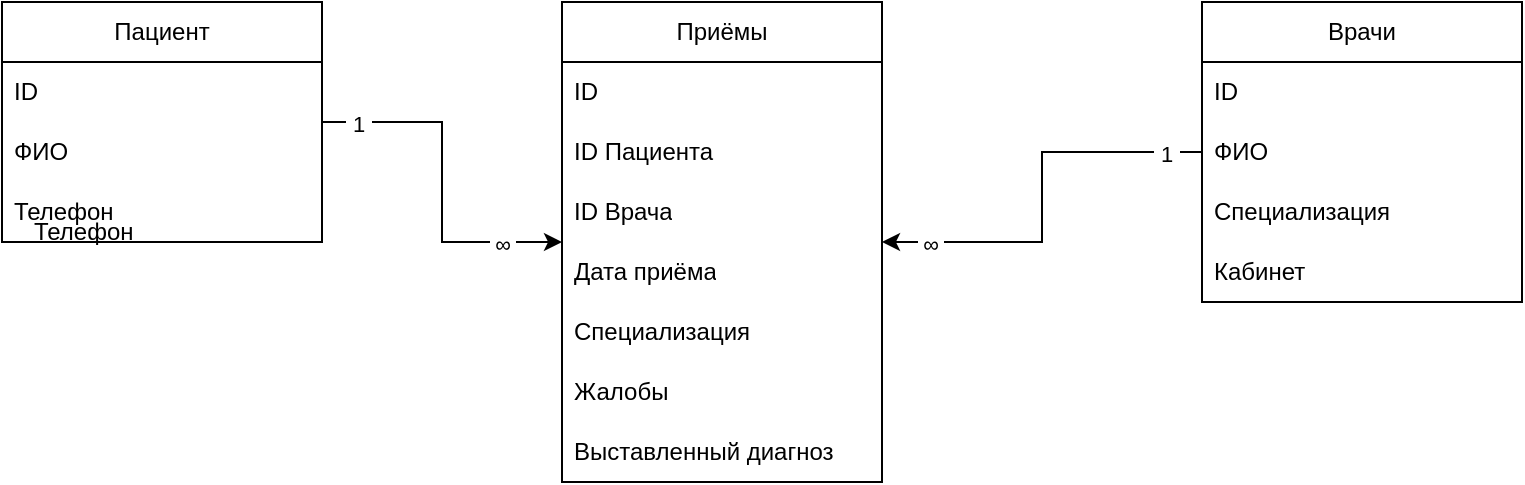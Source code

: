 <mxfile version="24.3.1" type="device">
  <diagram name="Страница — 1" id="aDIVhNk7xBenF-qleNfE">
    <mxGraphModel dx="1111" dy="573" grid="1" gridSize="10" guides="1" tooltips="1" connect="1" arrows="1" fold="1" page="1" pageScale="1" pageWidth="827" pageHeight="1169" math="0" shadow="0">
      <root>
        <mxCell id="0" />
        <mxCell id="1" parent="0" />
        <mxCell id="tMkzgtcxENnpK8aPp_Dj-23" style="edgeStyle=orthogonalEdgeStyle;rounded=0;orthogonalLoop=1;jettySize=auto;html=1;" parent="1" source="tMkzgtcxENnpK8aPp_Dj-1" target="tMkzgtcxENnpK8aPp_Dj-13" edge="1">
          <mxGeometry relative="1" as="geometry" />
        </mxCell>
        <mxCell id="tMkzgtcxENnpK8aPp_Dj-24" value="&amp;nbsp;1&amp;nbsp;" style="edgeLabel;html=1;align=center;verticalAlign=middle;resizable=0;points=[];" parent="tMkzgtcxENnpK8aPp_Dj-23" vertex="1" connectable="0">
          <mxGeometry x="-0.803" y="-1" relative="1" as="geometry">
            <mxPoint as="offset" />
          </mxGeometry>
        </mxCell>
        <mxCell id="tMkzgtcxENnpK8aPp_Dj-25" value="&amp;nbsp;∞&amp;nbsp;" style="edgeLabel;html=1;align=center;verticalAlign=middle;resizable=0;points=[];" parent="tMkzgtcxENnpK8aPp_Dj-23" vertex="1" connectable="0">
          <mxGeometry x="0.666" y="-1" relative="1" as="geometry">
            <mxPoint as="offset" />
          </mxGeometry>
        </mxCell>
        <mxCell id="tMkzgtcxENnpK8aPp_Dj-1" value="Пациент" style="swimlane;fontStyle=0;childLayout=stackLayout;horizontal=1;startSize=30;horizontalStack=0;resizeParent=1;resizeParentMax=0;resizeLast=0;collapsible=1;marginBottom=0;whiteSpace=wrap;html=1;" parent="1" vertex="1">
          <mxGeometry x="40" y="40" width="160" height="120" as="geometry" />
        </mxCell>
        <mxCell id="tMkzgtcxENnpK8aPp_Dj-2" value="ID" style="text;strokeColor=none;fillColor=none;align=left;verticalAlign=middle;spacingLeft=4;spacingRight=4;overflow=hidden;points=[[0,0.5],[1,0.5]];portConstraint=eastwest;rotatable=0;whiteSpace=wrap;html=1;" parent="tMkzgtcxENnpK8aPp_Dj-1" vertex="1">
          <mxGeometry y="30" width="160" height="30" as="geometry" />
        </mxCell>
        <mxCell id="tMkzgtcxENnpK8aPp_Dj-3" value="ФИО" style="text;strokeColor=none;fillColor=none;align=left;verticalAlign=middle;spacingLeft=4;spacingRight=4;overflow=hidden;points=[[0,0.5],[1,0.5]];portConstraint=eastwest;rotatable=0;whiteSpace=wrap;html=1;" parent="tMkzgtcxENnpK8aPp_Dj-1" vertex="1">
          <mxGeometry y="60" width="160" height="30" as="geometry" />
        </mxCell>
        <mxCell id="tMkzgtcxENnpK8aPp_Dj-5" value="Телефон" style="text;strokeColor=none;fillColor=none;align=left;verticalAlign=middle;spacingLeft=4;spacingRight=4;overflow=hidden;points=[[0,0.5],[1,0.5]];portConstraint=eastwest;rotatable=0;whiteSpace=wrap;html=1;" parent="tMkzgtcxENnpK8aPp_Dj-1" vertex="1">
          <mxGeometry y="90" width="160" height="30" as="geometry" />
        </mxCell>
        <mxCell id="tMkzgtcxENnpK8aPp_Dj-22" style="edgeStyle=orthogonalEdgeStyle;rounded=0;orthogonalLoop=1;jettySize=auto;html=1;" parent="1" source="tMkzgtcxENnpK8aPp_Dj-8" target="tMkzgtcxENnpK8aPp_Dj-13" edge="1">
          <mxGeometry relative="1" as="geometry" />
        </mxCell>
        <mxCell id="tMkzgtcxENnpK8aPp_Dj-26" value="&amp;nbsp;∞&amp;nbsp;" style="edgeLabel;html=1;align=center;verticalAlign=middle;resizable=0;points=[];" parent="tMkzgtcxENnpK8aPp_Dj-22" vertex="1" connectable="0">
          <mxGeometry x="0.764" y="1" relative="1" as="geometry">
            <mxPoint as="offset" />
          </mxGeometry>
        </mxCell>
        <mxCell id="tMkzgtcxENnpK8aPp_Dj-27" value="&amp;nbsp;1&amp;nbsp;" style="edgeLabel;html=1;align=center;verticalAlign=middle;resizable=0;points=[];" parent="tMkzgtcxENnpK8aPp_Dj-22" vertex="1" connectable="0">
          <mxGeometry x="-0.825" y="1" relative="1" as="geometry">
            <mxPoint as="offset" />
          </mxGeometry>
        </mxCell>
        <mxCell id="tMkzgtcxENnpK8aPp_Dj-8" value="Врачи" style="swimlane;fontStyle=0;childLayout=stackLayout;horizontal=1;startSize=30;horizontalStack=0;resizeParent=1;resizeParentMax=0;resizeLast=0;collapsible=1;marginBottom=0;whiteSpace=wrap;html=1;" parent="1" vertex="1">
          <mxGeometry x="640" y="40" width="160" height="150" as="geometry" />
        </mxCell>
        <mxCell id="tMkzgtcxENnpK8aPp_Dj-9" value="ID" style="text;strokeColor=none;fillColor=none;align=left;verticalAlign=middle;spacingLeft=4;spacingRight=4;overflow=hidden;points=[[0,0.5],[1,0.5]];portConstraint=eastwest;rotatable=0;whiteSpace=wrap;html=1;" parent="tMkzgtcxENnpK8aPp_Dj-8" vertex="1">
          <mxGeometry y="30" width="160" height="30" as="geometry" />
        </mxCell>
        <mxCell id="tMkzgtcxENnpK8aPp_Dj-10" value="ФИО" style="text;strokeColor=none;fillColor=none;align=left;verticalAlign=middle;spacingLeft=4;spacingRight=4;overflow=hidden;points=[[0,0.5],[1,0.5]];portConstraint=eastwest;rotatable=0;whiteSpace=wrap;html=1;" parent="tMkzgtcxENnpK8aPp_Dj-8" vertex="1">
          <mxGeometry y="60" width="160" height="30" as="geometry" />
        </mxCell>
        <mxCell id="tMkzgtcxENnpK8aPp_Dj-11" value="Специализация" style="text;strokeColor=none;fillColor=none;align=left;verticalAlign=middle;spacingLeft=4;spacingRight=4;overflow=hidden;points=[[0,0.5],[1,0.5]];portConstraint=eastwest;rotatable=0;whiteSpace=wrap;html=1;" parent="tMkzgtcxENnpK8aPp_Dj-8" vertex="1">
          <mxGeometry y="90" width="160" height="30" as="geometry" />
        </mxCell>
        <mxCell id="tMkzgtcxENnpK8aPp_Dj-12" value="Кабинет" style="text;strokeColor=none;fillColor=none;align=left;verticalAlign=middle;spacingLeft=4;spacingRight=4;overflow=hidden;points=[[0,0.5],[1,0.5]];portConstraint=eastwest;rotatable=0;whiteSpace=wrap;html=1;" parent="tMkzgtcxENnpK8aPp_Dj-8" vertex="1">
          <mxGeometry y="120" width="160" height="30" as="geometry" />
        </mxCell>
        <mxCell id="tMkzgtcxENnpK8aPp_Dj-13" value="Приёмы" style="swimlane;fontStyle=0;childLayout=stackLayout;horizontal=1;startSize=30;horizontalStack=0;resizeParent=1;resizeParentMax=0;resizeLast=0;collapsible=1;marginBottom=0;whiteSpace=wrap;html=1;" parent="1" vertex="1">
          <mxGeometry x="320" y="40" width="160" height="240" as="geometry" />
        </mxCell>
        <mxCell id="tMkzgtcxENnpK8aPp_Dj-14" value="ID" style="text;strokeColor=none;fillColor=none;align=left;verticalAlign=middle;spacingLeft=4;spacingRight=4;overflow=hidden;points=[[0,0.5],[1,0.5]];portConstraint=eastwest;rotatable=0;whiteSpace=wrap;html=1;" parent="tMkzgtcxENnpK8aPp_Dj-13" vertex="1">
          <mxGeometry y="30" width="160" height="30" as="geometry" />
        </mxCell>
        <mxCell id="tMkzgtcxENnpK8aPp_Dj-15" value="ID Пациента" style="text;strokeColor=none;fillColor=none;align=left;verticalAlign=middle;spacingLeft=4;spacingRight=4;overflow=hidden;points=[[0,0.5],[1,0.5]];portConstraint=eastwest;rotatable=0;whiteSpace=wrap;html=1;" parent="tMkzgtcxENnpK8aPp_Dj-13" vertex="1">
          <mxGeometry y="60" width="160" height="30" as="geometry" />
        </mxCell>
        <mxCell id="tMkzgtcxENnpK8aPp_Dj-16" value="ID Врача" style="text;strokeColor=none;fillColor=none;align=left;verticalAlign=middle;spacingLeft=4;spacingRight=4;overflow=hidden;points=[[0,0.5],[1,0.5]];portConstraint=eastwest;rotatable=0;whiteSpace=wrap;html=1;" parent="tMkzgtcxENnpK8aPp_Dj-13" vertex="1">
          <mxGeometry y="90" width="160" height="30" as="geometry" />
        </mxCell>
        <mxCell id="tMkzgtcxENnpK8aPp_Dj-20" value="Дата приёма" style="text;strokeColor=none;fillColor=none;align=left;verticalAlign=middle;spacingLeft=4;spacingRight=4;overflow=hidden;points=[[0,0.5],[1,0.5]];portConstraint=eastwest;rotatable=0;whiteSpace=wrap;html=1;" parent="tMkzgtcxENnpK8aPp_Dj-13" vertex="1">
          <mxGeometry y="120" width="160" height="30" as="geometry" />
        </mxCell>
        <mxCell id="tMkzgtcxENnpK8aPp_Dj-19" value="Специализация" style="text;strokeColor=none;fillColor=none;align=left;verticalAlign=middle;spacingLeft=4;spacingRight=4;overflow=hidden;points=[[0,0.5],[1,0.5]];portConstraint=eastwest;rotatable=0;whiteSpace=wrap;html=1;" parent="tMkzgtcxENnpK8aPp_Dj-13" vertex="1">
          <mxGeometry y="150" width="160" height="30" as="geometry" />
        </mxCell>
        <mxCell id="tMkzgtcxENnpK8aPp_Dj-18" value="Жалобы" style="text;strokeColor=none;fillColor=none;align=left;verticalAlign=middle;spacingLeft=4;spacingRight=4;overflow=hidden;points=[[0,0.5],[1,0.5]];portConstraint=eastwest;rotatable=0;whiteSpace=wrap;html=1;" parent="tMkzgtcxENnpK8aPp_Dj-13" vertex="1">
          <mxGeometry y="180" width="160" height="30" as="geometry" />
        </mxCell>
        <mxCell id="tMkzgtcxENnpK8aPp_Dj-17" value="Выставленный диагноз" style="text;strokeColor=none;fillColor=none;align=left;verticalAlign=middle;spacingLeft=4;spacingRight=4;overflow=hidden;points=[[0,0.5],[1,0.5]];portConstraint=eastwest;rotatable=0;whiteSpace=wrap;html=1;" parent="tMkzgtcxENnpK8aPp_Dj-13" vertex="1">
          <mxGeometry y="210" width="160" height="30" as="geometry" />
        </mxCell>
        <mxCell id="UP_gHXsmOlEs4ZkB6x4j-1" value="Телефон" style="text;strokeColor=none;fillColor=none;align=left;verticalAlign=middle;spacingLeft=4;spacingRight=4;overflow=hidden;points=[[0,0.5],[1,0.5]];portConstraint=eastwest;rotatable=0;whiteSpace=wrap;html=1;" vertex="1" parent="1">
          <mxGeometry x="50" y="140" width="160" height="30" as="geometry" />
        </mxCell>
      </root>
    </mxGraphModel>
  </diagram>
</mxfile>
